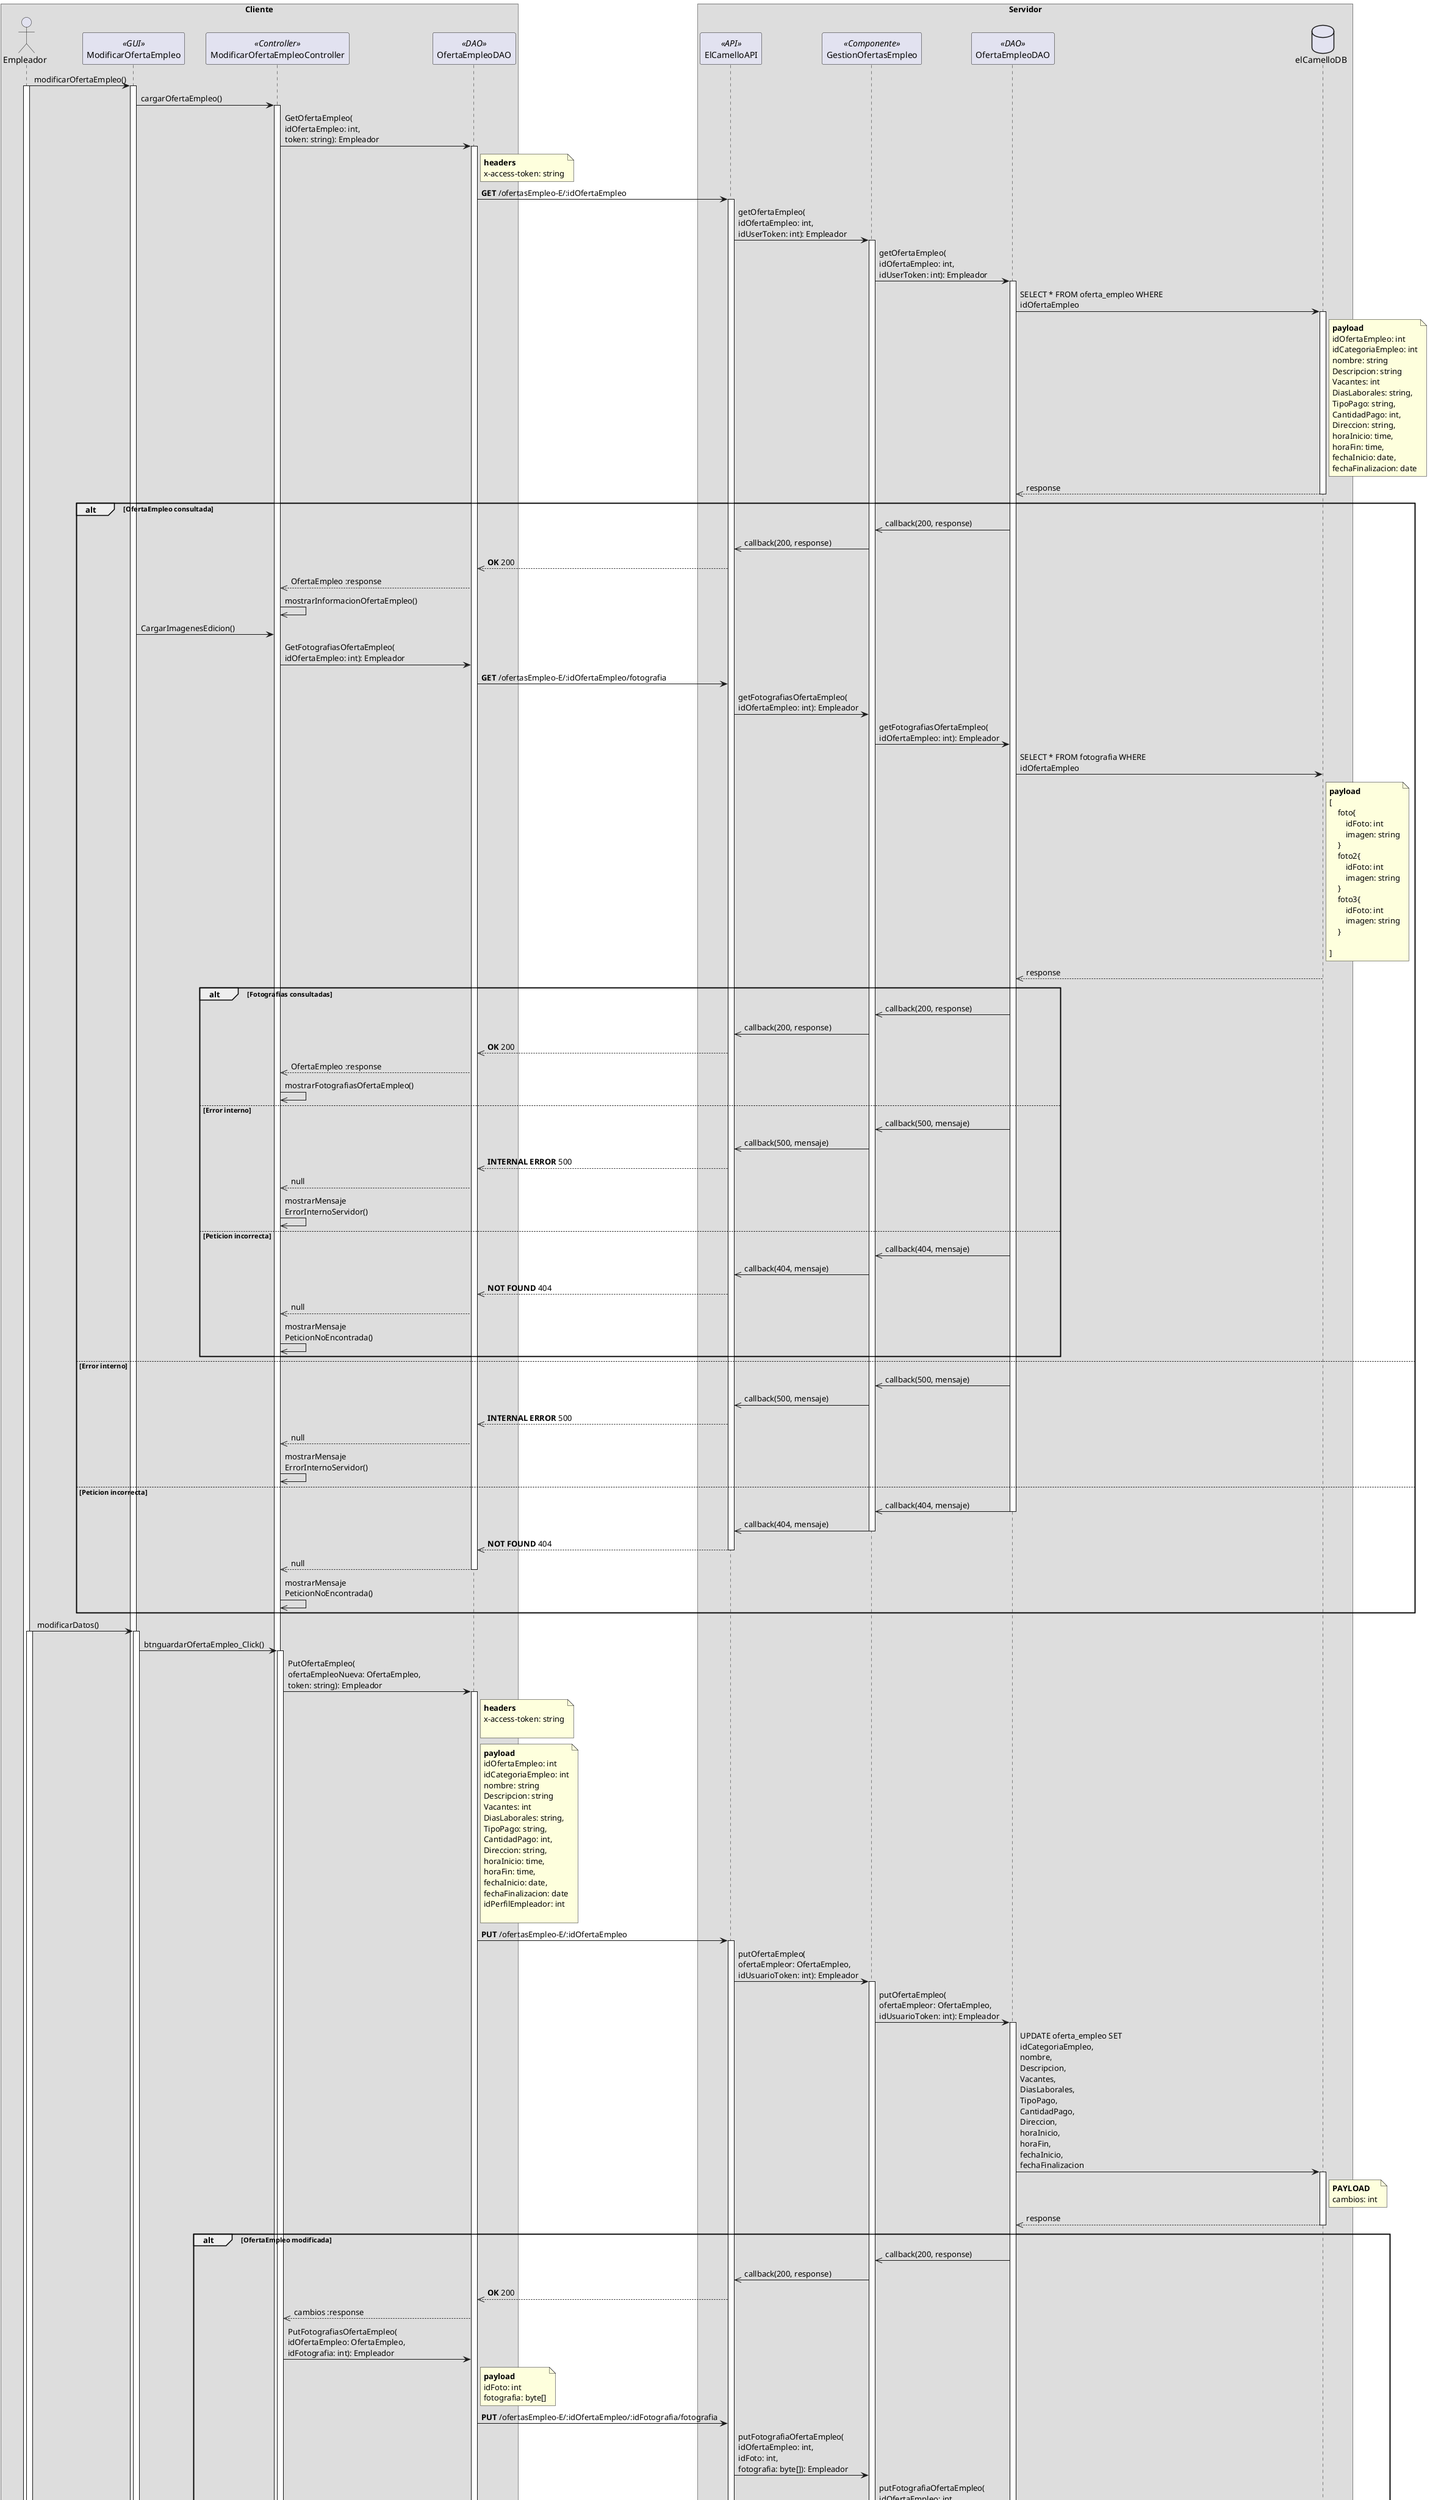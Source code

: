 @startuml ModificarOfertaEmpleo

box Cliente
    actor Empleador as a
    participant ModificarOfertaEmpleo as b <<GUI>> 
    participant ModificarOfertaEmpleoController as c <<Controller>>
    participant OfertaEmpleoDAO as d <<DAO>>
end box

box Servidor
    participant ElCamelloAPI as e <<API>>
    participant GestionOfertasEmpleo as f <<Componente>>
    participant OfertaEmpleoDAO as g <<DAO>>
    database elCamelloDB as db
end box

a -> b : modificarOfertaEmpleo()
activate a
activate b

b -> c : cargarOfertaEmpleo()
activate c

c -> d : GetOfertaEmpleo(\nidOfertaEmpleo: int, \ntoken: string): Empleador
activate d

note right of d  
**headers**
x-access-token: string
end note

d -> e : **GET** /ofertasEmpleo-E/:idOfertaEmpleo
activate e

e -> f : getOfertaEmpleo(\nidOfertaEmpleo: int, \nidUserToken: int): Empleador
activate f

f -> g : getOfertaEmpleo(\nidOfertaEmpleo: int, \nidUserToken: int): Empleador
activate g

g -> db : SELECT * FROM oferta_empleo WHERE \nidOfertaEmpleo
activate db

note right of db  
**payload**
idOfertaEmpleo: int
idCategoriaEmpleo: int
nombre: string
Descripcion: string
Vacantes: int
DiasLaborales: string,
TipoPago: string,
CantidadPago: int,
Direccion: string,
horaInicio: time,
horaFin: time, 
fechaInicio: date, 
fechaFinalizacion: date
end note

db -->> g : response
deactivate db

alt OfertaEmpleo consultada
    g ->> f : callback(200, response)
    
    f ->> e : callback(200, response)

    e -->> d: **OK** 200
    d -->> c: OfertaEmpleo :response

    c ->> c: mostrarInformacionOfertaEmpleo()

     b -> c : CargarImagenesEdicion()

    c -> d : GetFotografiasOfertaEmpleo(\nidOfertaEmpleo: int): Empleador

    d -> e : **GET** /ofertasEmpleo-E/:idOfertaEmpleo/fotografia

    e -> f : getFotografiasOfertaEmpleo(\nidOfertaEmpleo: int): Empleador

    f -> g : getFotografiasOfertaEmpleo(\nidOfertaEmpleo: int): Empleador

    g -> db : SELECT * FROM fotografia WHERE \nidOfertaEmpleo

    note right of db  
    **payload**
    [
        foto{
            idFoto: int
            imagen: string
        }
        foto2{
            idFoto: int
            imagen: string
        }
        foto3{
            idFoto: int
            imagen: string
        }

    ]
    end note

    db -->> g : response

    alt Fotografias consultadas
        g ->> f : callback(200, response)
        
        f ->> e : callback(200, response)

        e -->> d: **OK** 200
        
        d -->> c: OfertaEmpleo :response

        c ->> c: mostrarFotografiasOfertaEmpleo()

    else Error interno
        g ->> f : callback(500, mensaje)

        f ->> e : callback(500, mensaje)

        e -->> d: **INTERNAL ERROR** 500

        d -->> c: null

        c ->> c: mostrarMensaje\nErrorInternoServidor()
    else Peticion incorrecta
        g ->> f : callback(404, mensaje)

        f ->> e : callback(404, mensaje)

        e -->> d: **NOT FOUND** 404

        d -->> c: null

        c ->> c: mostrarMensaje\nPeticionNoEncontrada()

    end    

else Error interno
    g ->> f : callback(500, mensaje)

    f ->> e : callback(500, mensaje)

    e -->> d: **INTERNAL ERROR** 500

    d -->> c: null

    c ->> c: mostrarMensaje\nErrorInternoServidor()
else Peticion incorrecta
    g ->> f : callback(404, mensaje)
    deactivate g

    f ->> e : callback(404, mensaje)
    deactivate f

    e -->> d: **NOT FOUND** 404
    deactivate e

    d -->> c: null
    deactivate d

    c ->> c: mostrarMensaje\nPeticionNoEncontrada()

end

a -> b : modificarDatos()
activate a
activate b

b -> c : btnguardarOfertaEmpleo_Click()
activate c

c -> d : PutOfertaEmpleo(\nofertaEmpleoNueva: OfertaEmpleo,\ntoken: string): Empleador
activate d

note right of d  
**headers**
x-access-token: string

end note

note right of d  
**payload**
idOfertaEmpleo: int
idCategoriaEmpleo: int
nombre: string
Descripcion: string
Vacantes: int
DiasLaborales: string,
TipoPago: string,
CantidadPago: int,
Direccion: string,
horaInicio: time,
horaFin: time, 
fechaInicio: date, 
fechaFinalizacion: date
idPerfilEmpleador: int

end note

d -> e : **PUT** /ofertasEmpleo-E/:idOfertaEmpleo
activate e

e -> f : putOfertaEmpleo(\nofertaEmpleor: OfertaEmpleo, \nidUsuarioToken: int): Empleador
activate f

f -> g : putOfertaEmpleo(\nofertaEmpleor: OfertaEmpleo, \nidUsuarioToken: int): Empleador
activate g

g -> db : UPDATE oferta_empleo SET \nidCategoriaEmpleo, \nnombre, \nDescripcion,\nVacantes,\nDiasLaborales,\nTipoPago,\nCantidadPago,\nDireccion,\nhoraInicio,\nhoraFin, \nfechaInicio, \nfechaFinalizacion
activate db

note right of db  
**PAYLOAD**
cambios: int
end note

db -->> g : response
deactivate db

alt OfertaEmpleo modificada
    g ->> f : callback(200, response)
    
    f ->> e : callback(200, response)

    e -->> d: **OK** 200
    d -->> c: cambios :response

    c -> d : PutFotografiasOfertaEmpleo(\nidOfertaEmpleo: OfertaEmpleo,\nidFotografia: int): Empleador


    note right of d  
    **payload**
    idFoto: int
    fotografia: byte[]
    end note

    d -> e : **PUT** /ofertasEmpleo-E/:idOfertaEmpleo/:idFotografia/fotografia

    e -> f : putFotografiaOfertaEmpleo(\nidOfertaEmpleo: int,\nidFoto: int, \nfotografia: byte[]): Empleador

    f -> g : putFotografiaOfertaEmpleo(\nidOfertaEmpleo: int,\nidFoto: int, \nfotografia: byte[]): Empleador

    g -> db : UPDATE fotografia SET imagen WHERE nidOfertaEmpleo AND id_fotografia = ?;

    note right of db  
    **PAYLOAD**
    cambios: int
    end note

    db -->> g : response
    deactivate db

    alt Fotografia modificada
        g ->> f : callback(200, response)
        
        f ->> e : callback(200, response)

        e -->> d: **OK** 200
        d -->> c: cambios :response

    else Fotografia no modificada
        g ->> f : callback(500, mensaje)
        activate g

        f ->> e : callback(500, mensaje)
        deactivate f

        e -->> d: **INTERNAL ERROR** 500
        deactivate e

        d -->> c: null
        deactivate d

        c ->> c: mostrarMensaje\nModificarFotoFallido()
    else Peticion incorrecta
        g ->> f : callback(404, mensaje)
        deactivate g

        f ->> e : callback(404, mensaje)
        deactivate f

        e -->> d: **NOT FOUND** 404
        deactivate e

        d -->> c: null
        deactivate d

        c ->> c: mostrarMensaje\nModificarFotoFallido()

    end
    
    c ->> c: actualizarCambios("Modificar oferta empleo")
    c ->> c: mostrarMensaje\nModificacionExitosa()

else OfertaEmpleo no modificada
    g ->> f : callback(500, mensaje)
    activate g

    f ->> e : callback(500, mensaje)
    deactivate f

    e -->> d: **INTERNAL ERROR** 500
    deactivate e

    d -->> c: null
    deactivate d

    c ->> c: mostrarMensaje\nRegistrarFallido()
else Peticion incorrecta
    g ->> f : callback(404, mensaje)
    deactivate g

    f ->> e : callback(404, mensaje)
    deactivate f

    e -->> d: **NOT FOUND** 404
    deactivate e

    d -->> c: null
    deactivate d

    c ->> c: mostrarMensaje\nRegistrarFallido()

end


@enduml